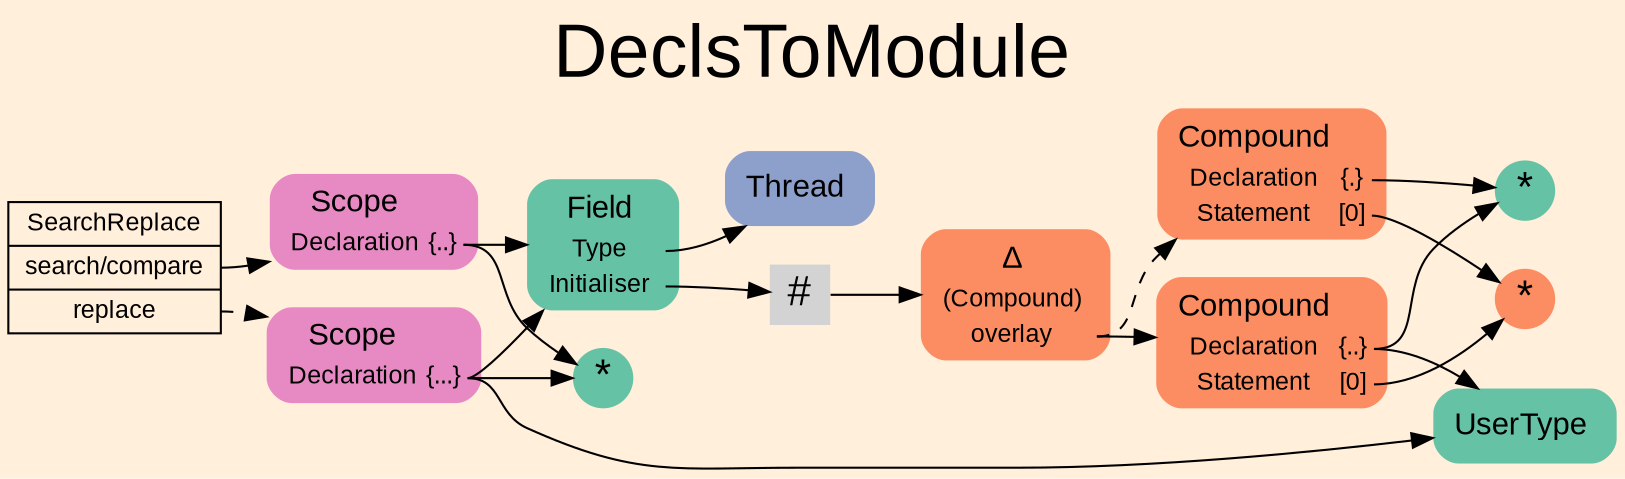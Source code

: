 digraph "DeclsToModule" {
label = "DeclsToModule"
labelloc = t
fontsize = "36"
graph [
    rankdir = "LR"
    ranksep = 0.3
    bgcolor = antiquewhite1
    color = black
    fontcolor = black
    fontname = "Arial"
];
node [
    fontname = "Arial"
];
edge [
    fontname = "Arial"
];

// -------------------- transformation figure --------------------
"CR#B-4-81" [
    // -------- block CR#B-4-81 ----------
    shape = "record"
    fillcolor = antiquewhite1
    label = "<fixed> SearchReplace | <port0> search/compare | <port1> replace"
    style = "filled"
    fontsize = "12"
    color = black
    fontcolor = black
];

"#B-2-1761" [
    // -------- block #B-2-1761 ----------
    shape = "plaintext"
    fillcolor = "/set28/4"
    label = <<TABLE BORDER="0" CELLBORDER="0" CELLSPACING="0">
     <TR><TD><FONT POINT-SIZE="15.0">Scope</FONT></TD><TD></TD></TR>
     <TR><TD>Declaration</TD><TD PORT="port0">{..}</TD></TR>
    </TABLE>>
    style = "rounded,filled"
    fontsize = "12"
];

"#B-2-1763" [
    // -------- block #B-2-1763 ----------
    shape = "circle"
    fillcolor = "/set28/1"
    label = <*>
    style = "filled"
    fontsize = "20"
    penwidth = 0.0
    fixedsize = true
    width = 0.4
    height = 0.4
];

"#B-2-1766" [
    // -------- block #B-2-1766 ----------
    shape = "plaintext"
    fillcolor = "/set28/1"
    label = <<TABLE BORDER="0" CELLBORDER="0" CELLSPACING="0">
     <TR><TD><FONT POINT-SIZE="15.0">Field</FONT></TD><TD></TD></TR>
     <TR><TD>Type</TD><TD PORT="port0"></TD></TR>
     <TR><TD>Initialiser</TD><TD PORT="port1"></TD></TR>
    </TABLE>>
    style = "rounded,filled"
    fontsize = "12"
];

"#B-2-1768" [
    // -------- block #B-2-1768 ----------
    shape = "plaintext"
    fillcolor = "/set28/3"
    label = <<TABLE BORDER="0" CELLBORDER="0" CELLSPACING="0">
     <TR><TD><FONT POINT-SIZE="15.0">Thread</FONT></TD><TD></TD></TR>
    </TABLE>>
    style = "rounded,filled"
    fontsize = "12"
];

"#B-2-1769" [
    // -------- block #B-2-1769 ----------
    shape = "square"
    label = <#>
    style = "filled"
    fontsize = "20"
    penwidth = 0.0
    fixedsize = true
    width = 0.4
    height = 0.4
];

"#B-2-1772" [
    // -------- block #B-2-1772 ----------
    shape = "plaintext"
    fillcolor = "/set28/2"
    label = <<TABLE BORDER="0" CELLBORDER="0" CELLSPACING="0">
     <TR><TD><FONT POINT-SIZE="15.0">Δ</FONT></TD><TD></TD></TR>
     <TR><TD>(Compound)</TD><TD PORT="port0"></TD></TR>
     <TR><TD>overlay</TD><TD PORT="port1"></TD></TR>
    </TABLE>>
    style = "rounded,filled"
    fontsize = "12"
];

"#B-2-1770" [
    // -------- block #B-2-1770 ----------
    shape = "plaintext"
    fillcolor = "/set28/2"
    label = <<TABLE BORDER="0" CELLBORDER="0" CELLSPACING="0">
     <TR><TD><FONT POINT-SIZE="15.0">Compound</FONT></TD><TD></TD></TR>
     <TR><TD>Declaration</TD><TD PORT="port0">{..}</TD></TR>
     <TR><TD>Statement</TD><TD PORT="port1">[0]</TD></TR>
    </TABLE>>
    style = "rounded,filled"
    fontsize = "12"
];

"#B-2-1764" [
    // -------- block #B-2-1764 ----------
    shape = "circle"
    fillcolor = "/set28/1"
    label = <*>
    style = "filled"
    fontsize = "20"
    penwidth = 0.0
    fixedsize = true
    width = 0.4
    height = 0.4
];

"#B-2-1767" [
    // -------- block #B-2-1767 ----------
    shape = "plaintext"
    fillcolor = "/set28/1"
    label = <<TABLE BORDER="0" CELLBORDER="0" CELLSPACING="0">
     <TR><TD><FONT POINT-SIZE="15.0">UserType</FONT></TD><TD></TD></TR>
    </TABLE>>
    style = "rounded,filled"
    fontsize = "12"
];

"#B-2-1765" [
    // -------- block #B-2-1765 ----------
    shape = "circle"
    fillcolor = "/set28/2"
    label = <*>
    style = "filled"
    fontsize = "20"
    penwidth = 0.0
    fixedsize = true
    width = 0.4
    height = 0.4
];

"#B-2-1771" [
    // -------- block #B-2-1771 ----------
    shape = "plaintext"
    fillcolor = "/set28/2"
    label = <<TABLE BORDER="0" CELLBORDER="0" CELLSPACING="0">
     <TR><TD><FONT POINT-SIZE="15.0">Compound</FONT></TD><TD></TD></TR>
     <TR><TD>Declaration</TD><TD PORT="port0">{.}</TD></TR>
     <TR><TD>Statement</TD><TD PORT="port1">[0]</TD></TR>
    </TABLE>>
    style = "rounded,filled"
    fontsize = "12"
];

"#B-2-1762" [
    // -------- block #B-2-1762 ----------
    shape = "plaintext"
    fillcolor = "/set28/4"
    label = <<TABLE BORDER="0" CELLBORDER="0" CELLSPACING="0">
     <TR><TD><FONT POINT-SIZE="15.0">Scope</FONT></TD><TD></TD></TR>
     <TR><TD>Declaration</TD><TD PORT="port0">{...}</TD></TR>
    </TABLE>>
    style = "rounded,filled"
    fontsize = "12"
];

"CR#B-4-81":port0 -> "#B-2-1761" [
    color = black
    fontcolor = black
];

"CR#B-4-81":port1 -> "#B-2-1762" [
    style="dashed"
    color = black
    fontcolor = black
];

"#B-2-1761":port0 -> "#B-2-1763" [
    color = black
    fontcolor = black
];

"#B-2-1761":port0 -> "#B-2-1766" [
    color = black
    fontcolor = black
];

"#B-2-1766":port0 -> "#B-2-1768" [
    color = black
    fontcolor = black
];

"#B-2-1766":port1 -> "#B-2-1769" [
    color = black
    fontcolor = black
];

"#B-2-1769" -> "#B-2-1772" [
    color = black
    fontcolor = black
];

"#B-2-1772":port1 -> "#B-2-1770" [
    color = black
    fontcolor = black
];

"#B-2-1772":port1 -> "#B-2-1771" [
    style="dashed"
    color = black
    fontcolor = black
];

"#B-2-1770":port0 -> "#B-2-1764" [
    color = black
    fontcolor = black
];

"#B-2-1770":port0 -> "#B-2-1767" [
    color = black
    fontcolor = black
];

"#B-2-1770":port1 -> "#B-2-1765" [
    color = black
    fontcolor = black
];

"#B-2-1771":port0 -> "#B-2-1764" [
    color = black
    fontcolor = black
];

"#B-2-1771":port1 -> "#B-2-1765" [
    color = black
    fontcolor = black
];

"#B-2-1762":port0 -> "#B-2-1763" [
    color = black
    fontcolor = black
];

"#B-2-1762":port0 -> "#B-2-1766" [
    color = black
    fontcolor = black
];

"#B-2-1762":port0 -> "#B-2-1767" [
    color = black
    fontcolor = black
];


}
